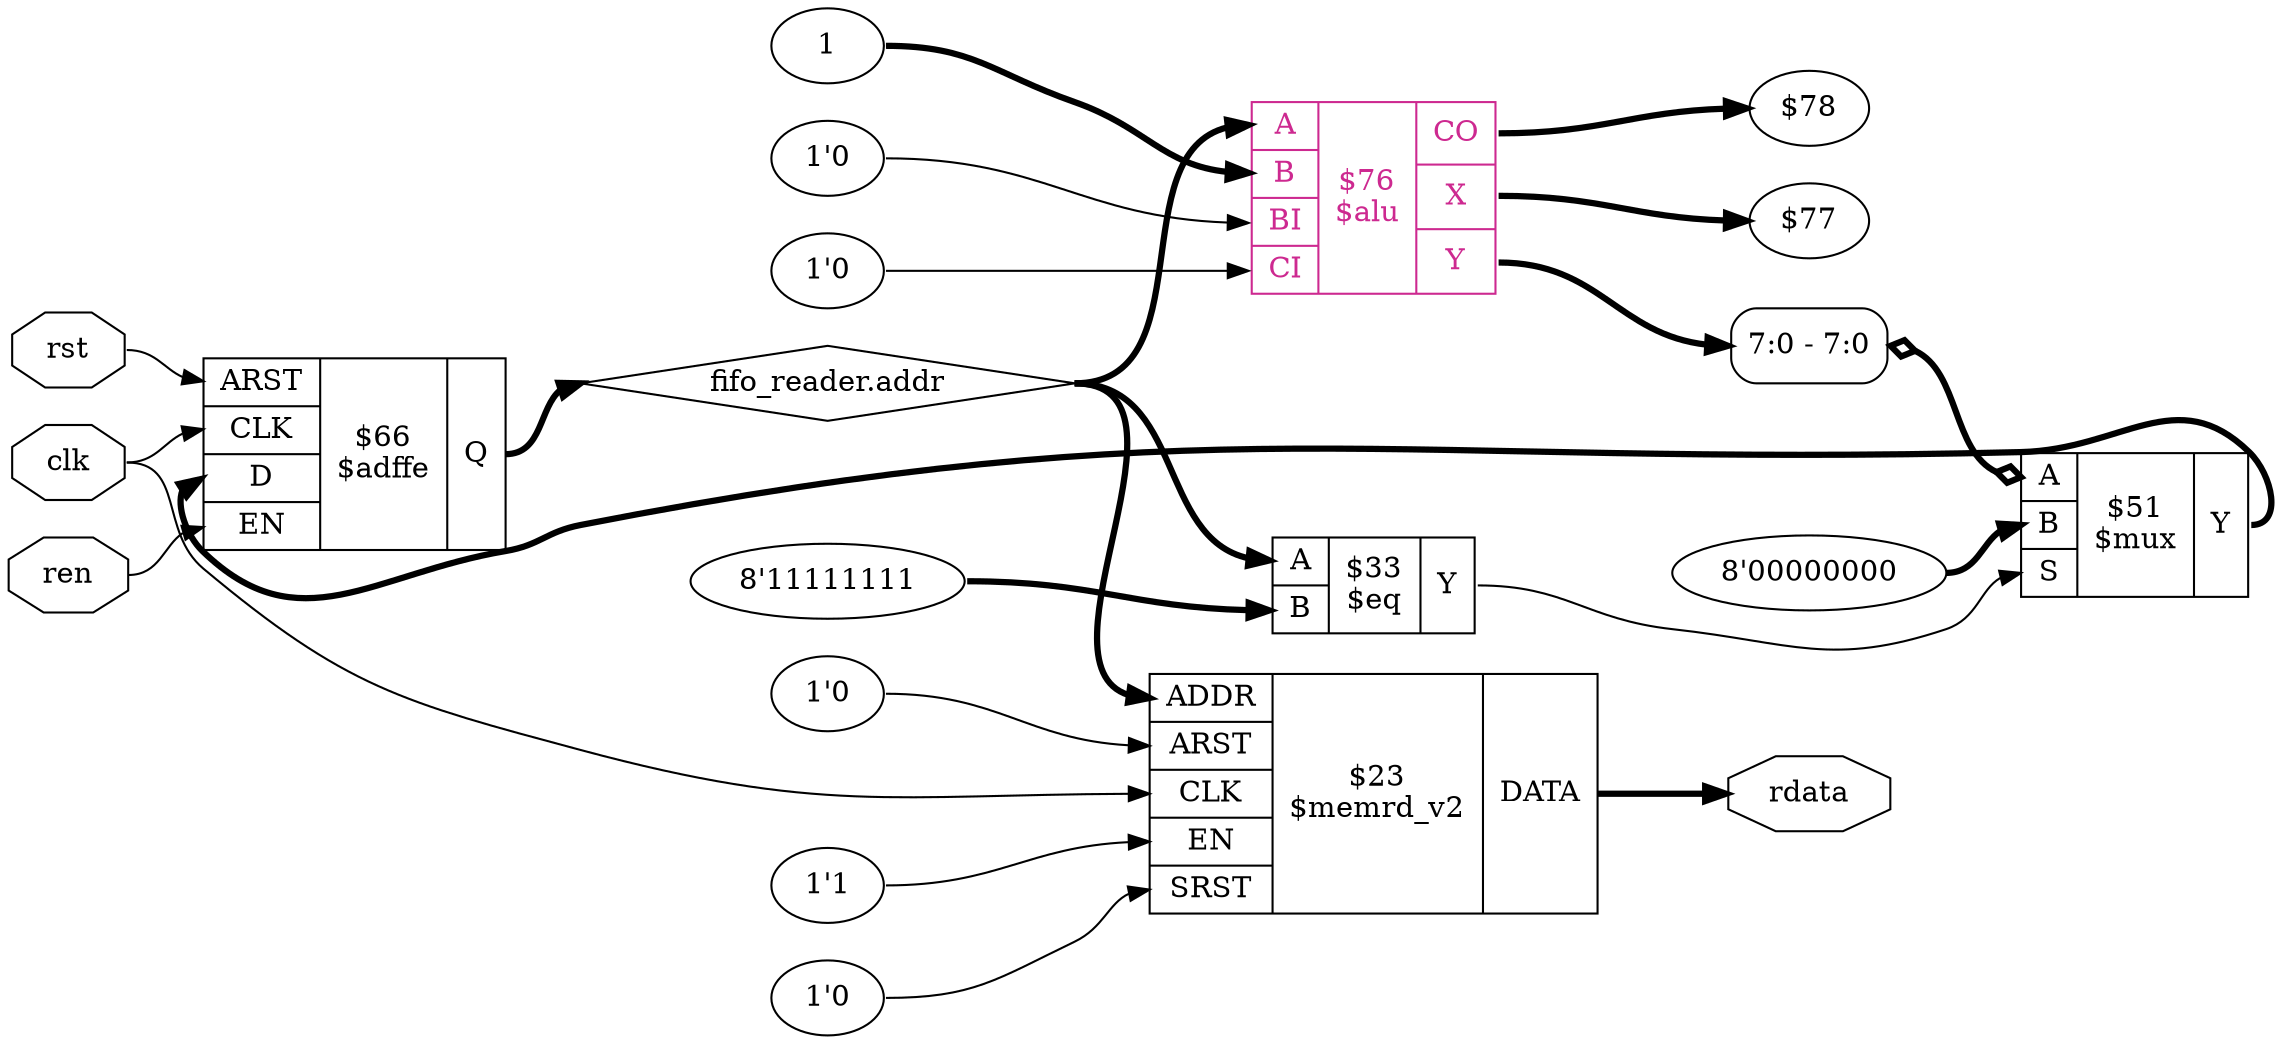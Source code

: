 digraph "fifo" {
rankdir="LR";
remincross=true;
n4 [ shape=octagon, label="clk", color="black", fontcolor="black" ];
n5 [ shape=diamond, label="fifo_reader.addr", color="black", fontcolor="black" ];
n6 [ shape=octagon, label="rdata", color="black", fontcolor="black" ];
n7 [ shape=octagon, label="ren", color="black", fontcolor="black" ];
n8 [ shape=octagon, label="rst", color="black", fontcolor="black" ];
v0 [ label="$78" ];
v1 [ label="$77" ];
v2 [ label="1'0" ];
v3 [ label="1'0" ];
v4 [ label="1" ];
c16 [ shape=record, label="{{<p9> A|<p10> B|<p11> BI|<p12> CI}|$76\n$alu|{<p13> CO|<p14> X|<p15> Y}}", color="maroon3", fontcolor="maroon3" ];
v5 [ label="8'11111111" ];
c17 [ shape=record, label="{{<p9> A|<p10> B}|$33\n$eq|{<p15> Y}}",  ];
c23 [ shape=record, label="{{<p18> ARST|<p19> CLK|<p20> D|<p21> EN}|$66\n$adffe|{<p22> Q}}",  ];
v7 [ label="8'00000000" ];
c25 [ shape=record, label="{{<p9> A|<p10> B|<p24> S}|$51\n$mux|{<p15> Y}}",  ];
x6 [ shape=record, style=rounded, label="<s0> 7:0 - 7:0 ", color="black", fontcolor="black" ];
x6:e -> c25:p9:w [arrowhead=odiamond, arrowtail=odiamond, dir=both, color="black", fontcolor="black", style="setlinewidth(3)", label=""];
v8 [ label="1'0" ];
v9 [ label="1'0" ];
v10 [ label="1'1" ];
c29 [ shape=record, label="{{<p26> ADDR|<p18> ARST|<p19> CLK|<p21> EN|<p27> SRST}|$23\n$memrd_v2|{<p28> DATA}}",  ];
c16:p15:e -> x6:s0:w [color="black", fontcolor="black", style="setlinewidth(3)", label=""];
c17:p15:e -> c25:p24:w [color="black", fontcolor="black", label=""];
c25:p15:e -> c23:p20:w [color="black", fontcolor="black", style="setlinewidth(3)", label=""];
n4:e -> c23:p19:w [color="black", fontcolor="black", label=""];
n4:e -> c29:p19:w [color="black", fontcolor="black", label=""];
c23:p22:e -> n5:w [color="black", fontcolor="black", style="setlinewidth(3)", label=""];
n5:e -> c16:p9:w [color="black", fontcolor="black", style="setlinewidth(3)", label=""];
n5:e -> c17:p9:w [color="black", fontcolor="black", style="setlinewidth(3)", label=""];
n5:e -> c29:p26:w [color="black", fontcolor="black", style="setlinewidth(3)", label=""];
c29:p28:e -> n6:w [color="black", fontcolor="black", style="setlinewidth(3)", label=""];
n7:e -> c23:p21:w [color="black", fontcolor="black", label=""];
n8:e -> c23:p18:w [color="black", fontcolor="black", label=""];
c16:p13:e -> v0:w [color="black", fontcolor="black", style="setlinewidth(3)", label=""];
c16:p14:e -> v1:w [color="black", fontcolor="black", style="setlinewidth(3)", label=""];
v10:e -> c29:p21:w [color="black", fontcolor="black", label=""];
v2:e -> c16:p11:w [color="black", fontcolor="black", label=""];
v3:e -> c16:p12:w [color="black", fontcolor="black", label=""];
v4:e -> c16:p10:w [color="black", fontcolor="black", style="setlinewidth(3)", label=""];
v5:e -> c17:p10:w [color="black", fontcolor="black", style="setlinewidth(3)", label=""];
v7:e -> c25:p10:w [color="black", fontcolor="black", style="setlinewidth(3)", label=""];
v8:e -> c29:p27:w [color="black", fontcolor="black", label=""];
v9:e -> c29:p18:w [color="black", fontcolor="black", label=""];
}
